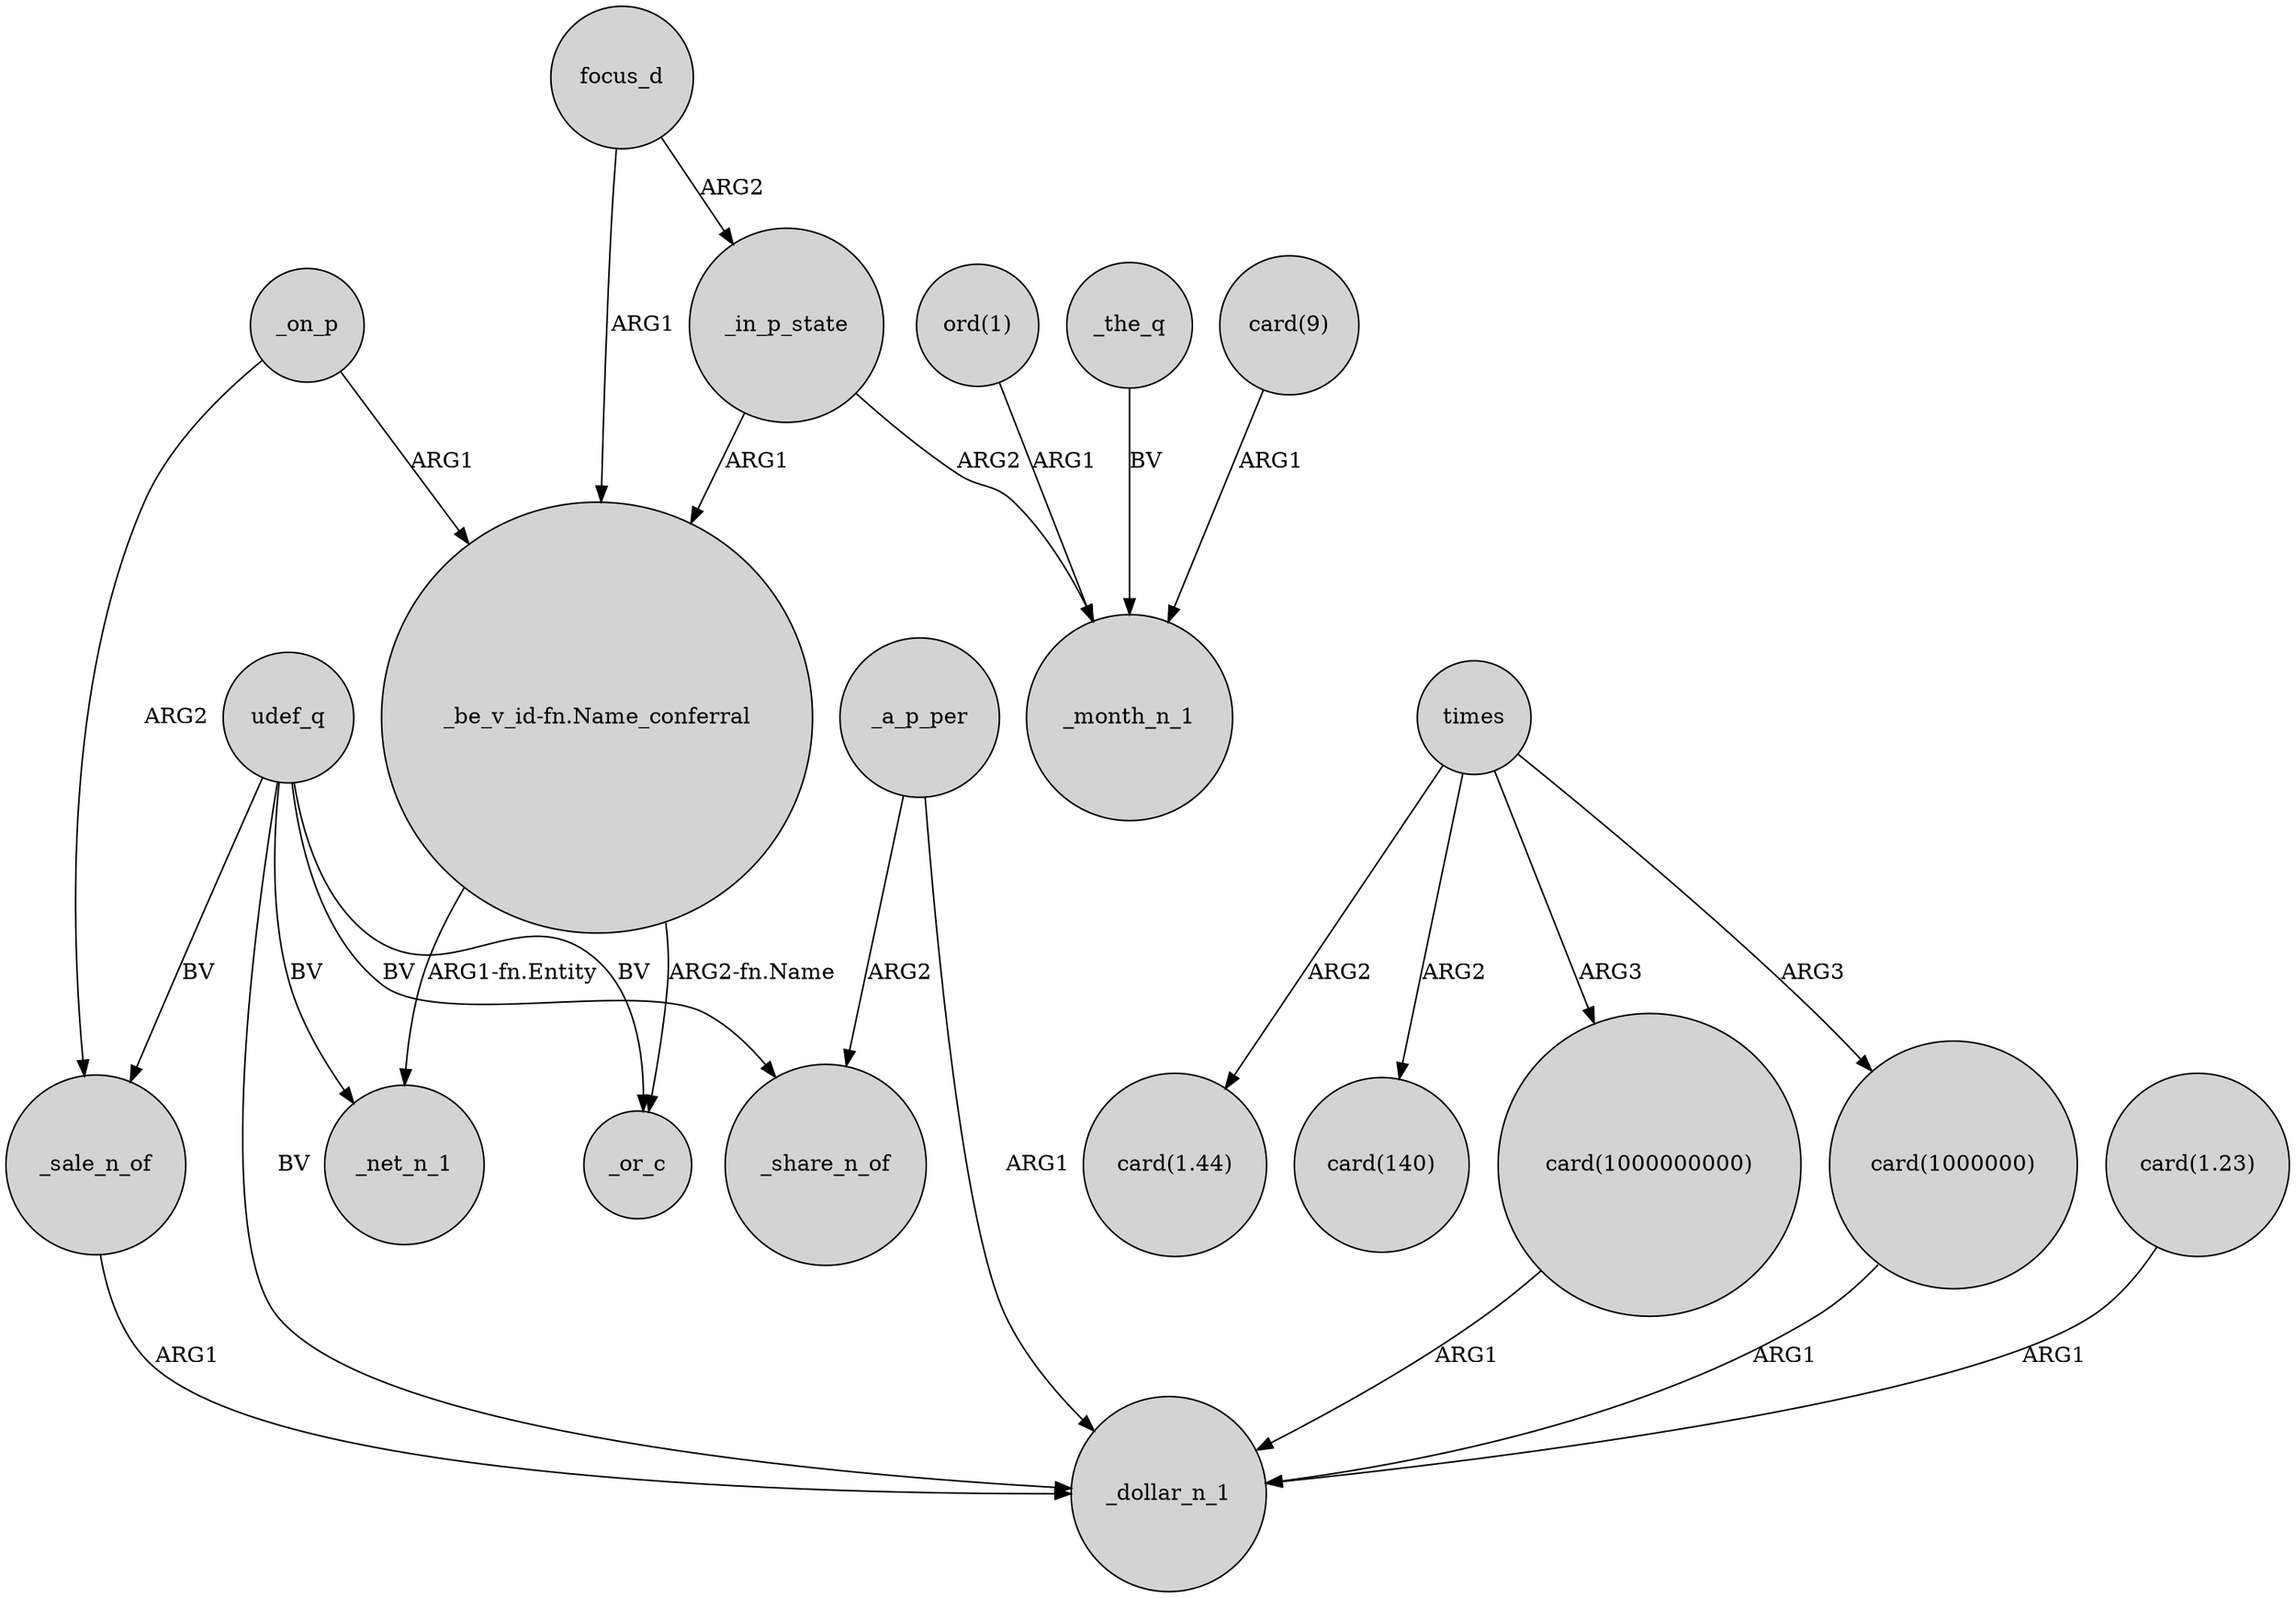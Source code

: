 digraph {
	node [shape=circle style=filled]
	"card(1000000000)" -> _dollar_n_1 [label=ARG1]
	focus_d -> _in_p_state [label=ARG2]
	_on_p -> _sale_n_of [label=ARG2]
	"ord(1)" -> _month_n_1 [label=ARG1]
	_the_q -> _month_n_1 [label=BV]
	"_be_v_id-fn.Name_conferral" -> _or_c [label="ARG2-fn.Name"]
	times -> "card(1000000)" [label=ARG3]
	udef_q -> _sale_n_of [label=BV]
	times -> "card(1000000000)" [label=ARG3]
	udef_q -> _or_c [label=BV]
	focus_d -> "_be_v_id-fn.Name_conferral" [label=ARG1]
	_a_p_per -> _share_n_of [label=ARG2]
	times -> "card(1.44)" [label=ARG2]
	udef_q -> _share_n_of [label=BV]
	udef_q -> _net_n_1 [label=BV]
	_in_p_state -> "_be_v_id-fn.Name_conferral" [label=ARG1]
	"card(1.23)" -> _dollar_n_1 [label=ARG1]
	udef_q -> _dollar_n_1 [label=BV]
	"card(1000000)" -> _dollar_n_1 [label=ARG1]
	_a_p_per -> _dollar_n_1 [label=ARG1]
	_on_p -> "_be_v_id-fn.Name_conferral" [label=ARG1]
	_in_p_state -> _month_n_1 [label=ARG2]
	times -> "card(140)" [label=ARG2]
	"card(9)" -> _month_n_1 [label=ARG1]
	_sale_n_of -> _dollar_n_1 [label=ARG1]
	"_be_v_id-fn.Name_conferral" -> _net_n_1 [label="ARG1-fn.Entity"]
}
